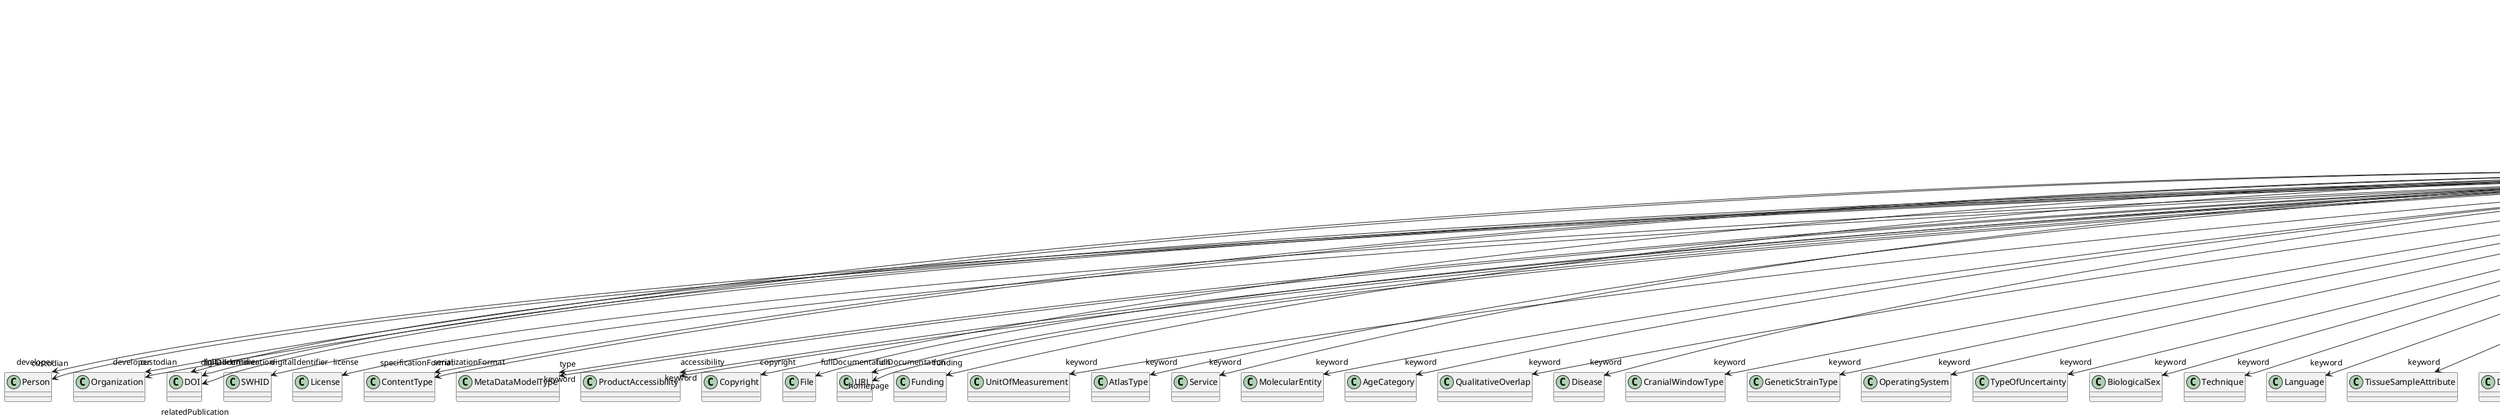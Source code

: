 @startuml
class MetaDataModelVersion {
+developer
+digitalIdentifier
+isAlternativeVersionOf
+isNewVersionOf
+license
+serializationFormat
+specificationFormat
+type
+accessibility
+copyright
+custodian
+description
+fullDocumentation
+fullName
+funding
+homepage
+howToCite
+keyword
+otherContribution
+relatedPublication
+releaseDate
+repository
+shortName
+supportChannel
+versionIdentifier
+versionInnovation

}
MetaDataModelVersion -d-> "developer" Person
MetaDataModelVersion -d-> "developer" Organization
MetaDataModelVersion -d-> "digitalIdentifier" DOI
MetaDataModelVersion -d-> "digitalIdentifier" SWHID
MetaDataModelVersion -d-> "isAlternativeVersionOf" MetaDataModelVersion
MetaDataModelVersion -d-> "isNewVersionOf" MetaDataModelVersion
MetaDataModelVersion -d-> "license" License
MetaDataModelVersion -d-> "serializationFormat" ContentType
MetaDataModelVersion -d-> "specificationFormat" ContentType
MetaDataModelVersion -d-> "type" MetaDataModelType
MetaDataModelVersion -d-> "accessibility" ProductAccessibility
MetaDataModelVersion -d-> "copyright" Copyright
MetaDataModelVersion -d-> "custodian" Person
MetaDataModelVersion -d-> "custodian" Organization
MetaDataModelVersion -d-> "fullDocumentation" DOI
MetaDataModelVersion -d-> "fullDocumentation" File
MetaDataModelVersion -d-> "fullDocumentation" URL
MetaDataModelVersion -d-> "funding" Funding
MetaDataModelVersion -d-> "homepage" URL
MetaDataModelVersion -d-> "keyword" UnitOfMeasurement
MetaDataModelVersion -d-> "keyword" AtlasType
MetaDataModelVersion -d-> "keyword" Service
MetaDataModelVersion -d-> "keyword" MolecularEntity
MetaDataModelVersion -d-> "keyword" AgeCategory
MetaDataModelVersion -d-> "keyword" QualitativeOverlap
MetaDataModelVersion -d-> "keyword" Disease
MetaDataModelVersion -d-> "keyword" CranialWindowType
MetaDataModelVersion -d-> "keyword" GeneticStrainType
MetaDataModelVersion -d-> "keyword" OperatingSystem
MetaDataModelVersion -d-> "keyword" TypeOfUncertainty
MetaDataModelVersion -d-> "keyword" BiologicalSex
MetaDataModelVersion -d-> "keyword" Technique
MetaDataModelVersion -d-> "keyword" ProductAccessibility
MetaDataModelVersion -d-> "keyword" Language
MetaDataModelVersion -d-> "keyword" TissueSampleAttribute
MetaDataModelVersion -d-> "keyword" DeviceType
MetaDataModelVersion -d-> "keyword" DiseaseModel
MetaDataModelVersion -d-> "keyword" ModelScope
MetaDataModelVersion -d-> "keyword" CriteriaQualityType
MetaDataModelVersion -d-> "keyword" Terminology
MetaDataModelVersion -d-> "keyword" AnnotationType
MetaDataModelVersion -d-> "keyword" SemanticDataType
MetaDataModelVersion -d-> "keyword" TissueSampleType
MetaDataModelVersion -d-> "keyword" SoftwareFeature
MetaDataModelVersion -d-> "keyword" UBERONParcellation
MetaDataModelVersion -d-> "keyword" DataType
MetaDataModelVersion -d-> "keyword" ExperimentalApproach
MetaDataModelVersion -d-> "keyword" Handedness
MetaDataModelVersion -d-> "keyword" ProgrammingLanguage
MetaDataModelVersion -d-> "keyword" BiologicalOrder
MetaDataModelVersion -d-> "keyword" StimulationApproach
MetaDataModelVersion -d-> "keyword" ContributionType
MetaDataModelVersion -d-> "keyword" FileRepositoryType
MetaDataModelVersion -d-> "keyword" Species
MetaDataModelVersion -d-> "keyword" SubjectAttribute
MetaDataModelVersion -d-> "keyword" TermSuggestion
MetaDataModelVersion -d-> "keyword" Organ
MetaDataModelVersion -d-> "keyword" SoftwareApplicationCategory
MetaDataModelVersion -d-> "keyword" FileUsageRole
MetaDataModelVersion -d-> "keyword" MetaDataModelType
MetaDataModelVersion -d-> "keyword" PatchClampVariation
MetaDataModelVersion -d-> "keyword" StimulusType
MetaDataModelVersion -d-> "keyword" FileBundleGrouping
MetaDataModelVersion -d-> "keyword" EthicsAssessment
MetaDataModelVersion -d-> "keyword" CellCultureType
MetaDataModelVersion -d-> "keyword" CellType
MetaDataModelVersion -d-> "keyword" BreedingType
MetaDataModelVersion -d-> "keyword" ModelAbstractionLevel
MetaDataModelVersion -d-> "keyword" MeasuredQuantity
MetaDataModelVersion -d-> "keyword" PreparationType
MetaDataModelVersion -d-> "keyword" SubcellularEntity
MetaDataModelVersion -d-> "keyword" AnatomicalPlane
MetaDataModelVersion -d-> "keyword" ActionStatusType
MetaDataModelVersion -d-> "keyword" AnatomicalAxesOrientation
MetaDataModelVersion -d-> "keyword" OperatingDevice
MetaDataModelVersion -d-> "keyword" Laterality
MetaDataModelVersion -d-> "otherContribution" Contribution
MetaDataModelVersion -d-> "relatedPublication" DOI
MetaDataModelVersion -d-> "relatedPublication" ISBN
MetaDataModelVersion -d-> "relatedPublication" HANDLE
MetaDataModelVersion -d-> "repository" FileRepository

@enduml